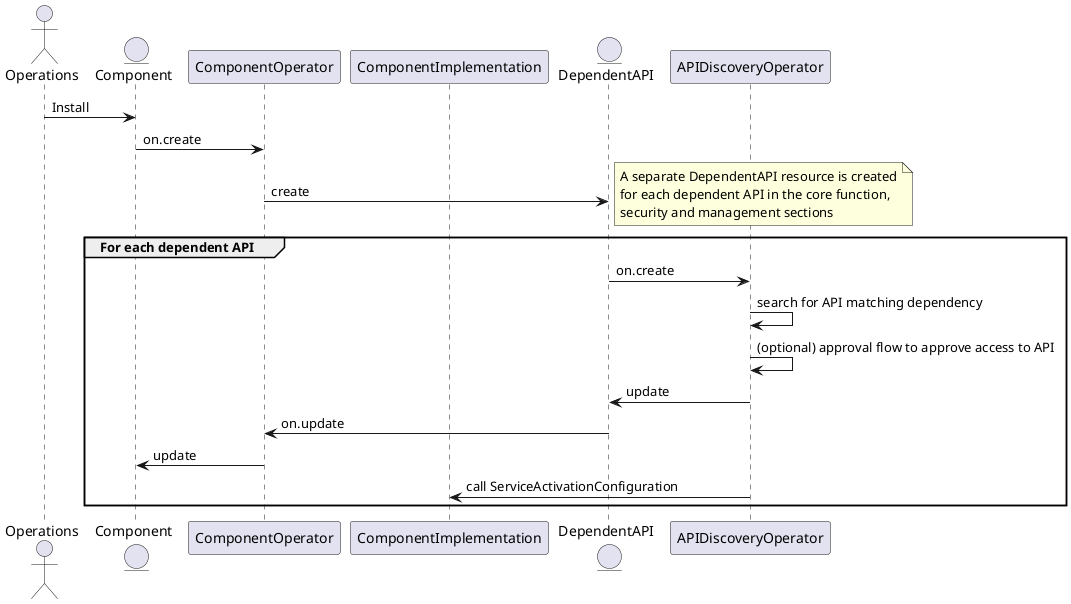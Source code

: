 @startuml

actor Operations
entity Component
participant ComponentOperator
participant ComponentImplementation
entity DependentAPI
participant APIDiscoveryOperator



Component <- Operations : Install
Component -> ComponentOperator: on.create 
ComponentOperator -> DependentAPI: create
note right
    A separate DependentAPI resource is created
    for each dependent API in the core function,
    security and management sections
end note
group For each dependent API
    DependentAPI -> APIDiscoveryOperator: on.create 
    APIDiscoveryOperator -> APIDiscoveryOperator : search for API matching dependency
    APIDiscoveryOperator -> APIDiscoveryOperator : (optional) approval flow to approve access to API
    DependentAPI <- APIDiscoveryOperator: update
    ComponentOperator <- DependentAPI: on.update
    Component <- ComponentOperator: update 
    ComponentImplementation <- APIDiscoveryOperator: call ServiceActivationConfiguration
end


@enduml